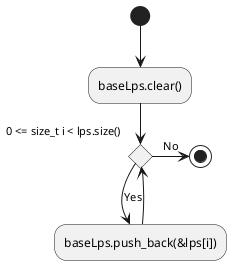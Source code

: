 @startuml

/'
    set reference scan points to base as pointer
    input: const std::vector<LPoint2D> &lps
'/

(*) --> "baseLps.clear()"
--> if "0 <= size_t i < lps.size()" as judge_i then
        --> [Yes] "baseLps.push_back(&lps[i])"
        --> judge_i
    else
        -> [No] (*)

@enduml
